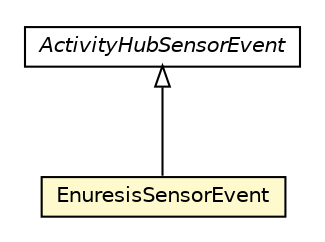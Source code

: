 #!/usr/local/bin/dot
#
# Class diagram 
# Generated by UMLGraph version R5_6-24-gf6e263 (http://www.umlgraph.org/)
#

digraph G {
	edge [fontname="Helvetica",fontsize=10,labelfontname="Helvetica",labelfontsize=10];
	node [fontname="Helvetica",fontsize=10,shape=plaintext];
	nodesep=0.25;
	ranksep=0.5;
	// org.universAAL.ontology.activityhub.EnuresisSensorEvent
	c3648250 [label=<<table title="org.universAAL.ontology.activityhub.EnuresisSensorEvent" border="0" cellborder="1" cellspacing="0" cellpadding="2" port="p" bgcolor="lemonChiffon" href="./EnuresisSensorEvent.html">
		<tr><td><table border="0" cellspacing="0" cellpadding="1">
<tr><td align="center" balign="center"> EnuresisSensorEvent </td></tr>
		</table></td></tr>
		</table>>, URL="./EnuresisSensorEvent.html", fontname="Helvetica", fontcolor="black", fontsize=10.0];
	// org.universAAL.ontology.activityhub.ActivityHubSensorEvent
	c3648261 [label=<<table title="org.universAAL.ontology.activityhub.ActivityHubSensorEvent" border="0" cellborder="1" cellspacing="0" cellpadding="2" port="p" href="./ActivityHubSensorEvent.html">
		<tr><td><table border="0" cellspacing="0" cellpadding="1">
<tr><td align="center" balign="center"><font face="Helvetica-Oblique"> ActivityHubSensorEvent </font></td></tr>
		</table></td></tr>
		</table>>, URL="./ActivityHubSensorEvent.html", fontname="Helvetica", fontcolor="black", fontsize=10.0];
	//org.universAAL.ontology.activityhub.EnuresisSensorEvent extends org.universAAL.ontology.activityhub.ActivityHubSensorEvent
	c3648261:p -> c3648250:p [dir=back,arrowtail=empty];
}

